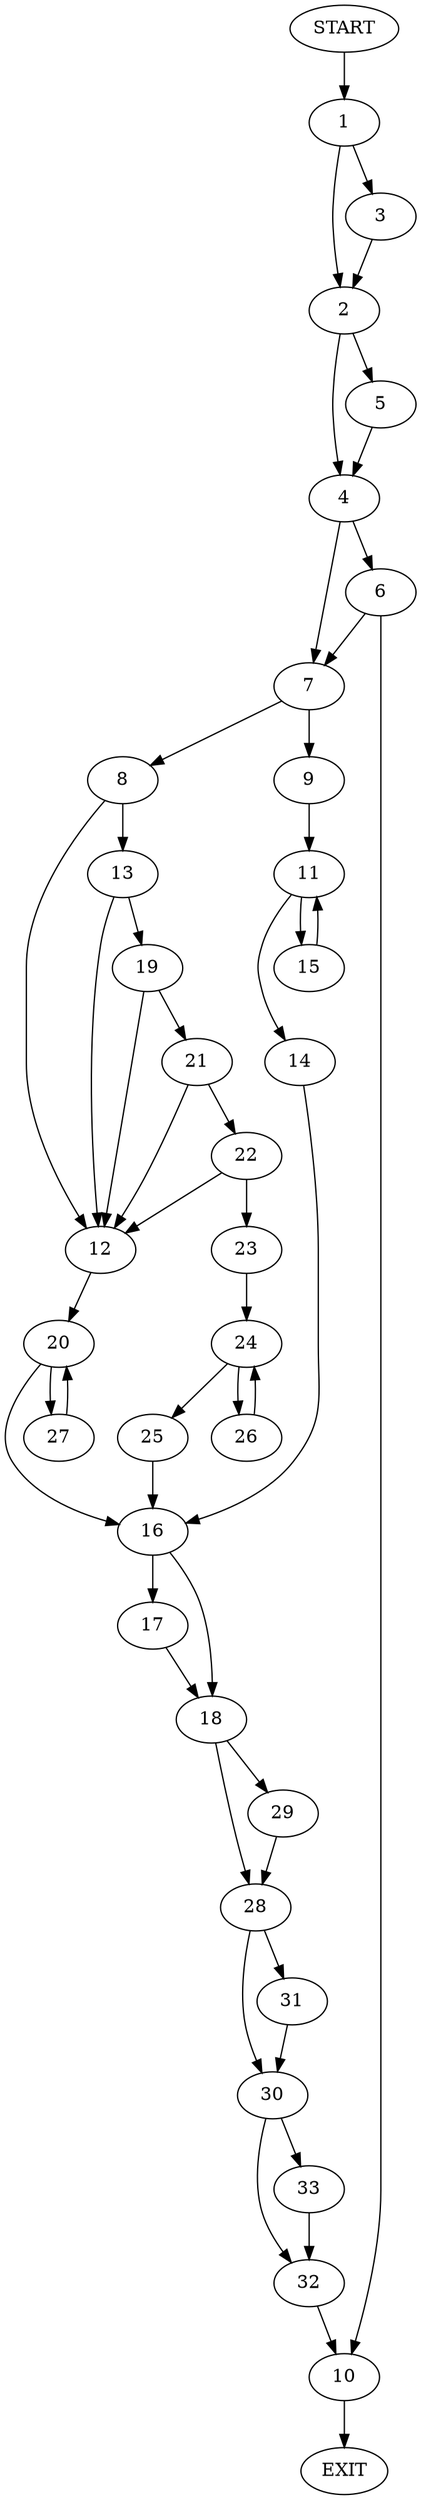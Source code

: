 digraph {
0 [label="START"]
34 [label="EXIT"]
0 -> 1
1 -> 2
1 -> 3
2 -> 4
2 -> 5
3 -> 2
4 -> 6
4 -> 7
5 -> 4
7 -> 8
7 -> 9
6 -> 7
6 -> 10
10 -> 34
9 -> 11
8 -> 12
8 -> 13
11 -> 14
11 -> 15
15 -> 11
14 -> 16
16 -> 17
16 -> 18
13 -> 12
13 -> 19
12 -> 20
19 -> 12
19 -> 21
21 -> 12
21 -> 22
22 -> 12
22 -> 23
23 -> 24
24 -> 25
24 -> 26
26 -> 24
25 -> 16
20 -> 16
20 -> 27
27 -> 20
17 -> 18
18 -> 28
18 -> 29
28 -> 30
28 -> 31
29 -> 28
31 -> 30
30 -> 32
30 -> 33
32 -> 10
33 -> 32
}
